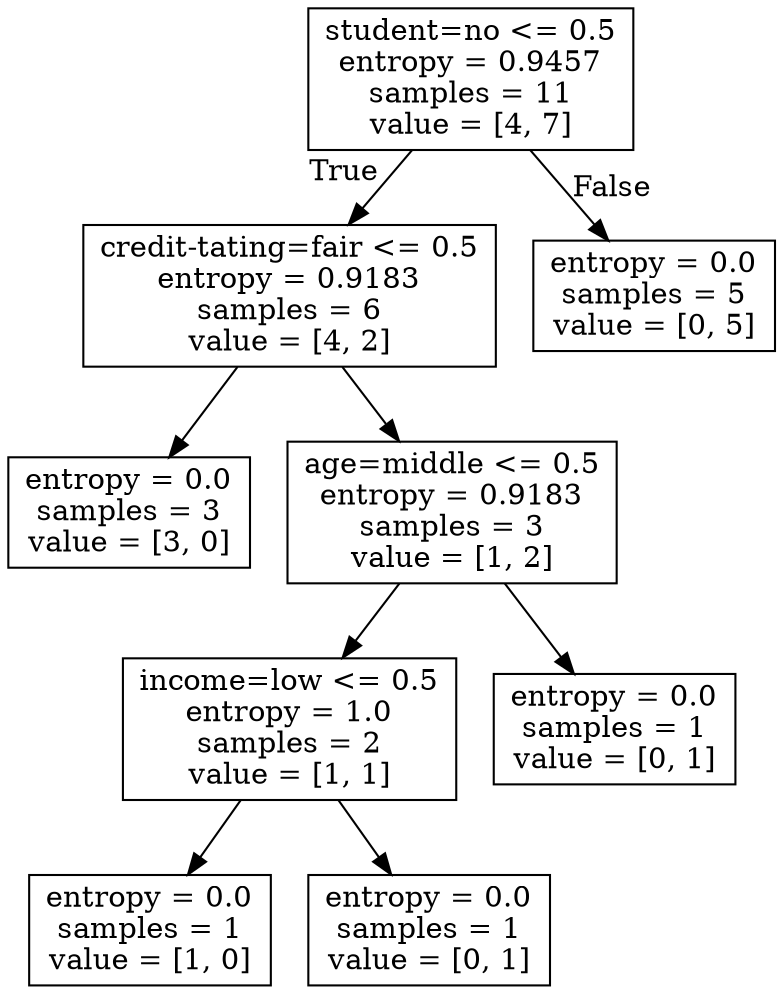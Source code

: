 digraph Tree {
node [shape=box] ;
0 [label="student=no <= 0.5\nentropy = 0.9457\nsamples = 11\nvalue = [4, 7]"] ;
1 [label="credit-tating=fair <= 0.5\nentropy = 0.9183\nsamples = 6\nvalue = [4, 2]"] ;
0 -> 1 [labeldistance=2.5, labelangle=45, headlabel="True"] ;
2 [label="entropy = 0.0\nsamples = 3\nvalue = [3, 0]"] ;
1 -> 2 ;
3 [label="age=middle <= 0.5\nentropy = 0.9183\nsamples = 3\nvalue = [1, 2]"] ;
1 -> 3 ;
4 [label="income=low <= 0.5\nentropy = 1.0\nsamples = 2\nvalue = [1, 1]"] ;
3 -> 4 ;
5 [label="entropy = 0.0\nsamples = 1\nvalue = [1, 0]"] ;
4 -> 5 ;
6 [label="entropy = 0.0\nsamples = 1\nvalue = [0, 1]"] ;
4 -> 6 ;
7 [label="entropy = 0.0\nsamples = 1\nvalue = [0, 1]"] ;
3 -> 7 ;
8 [label="entropy = 0.0\nsamples = 5\nvalue = [0, 5]"] ;
0 -> 8 [labeldistance=2.5, labelangle=-45, headlabel="False"] ;
}